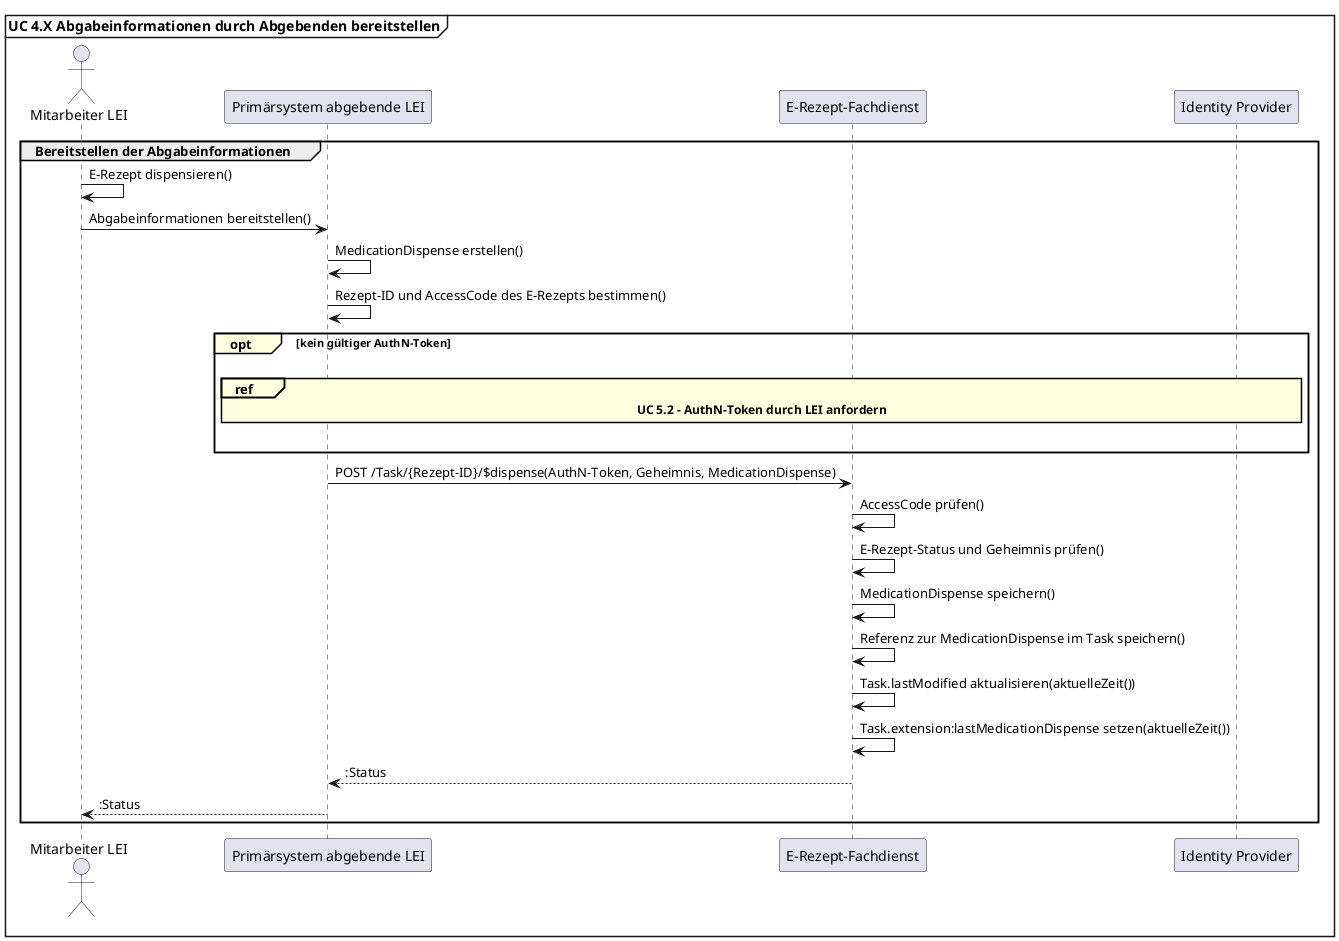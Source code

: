 @startuml Abgabeinformationen bereitstellen
skinparam sequenceReferenceBackgroundColor LightYellow
mainframe **UC 4.X Abgabeinformationen durch Abgebenden bereitstellen**

actor "Mitarbeiter LEI" as Apotheker
participant "Primärsystem abgebende LEI" as AVS
participant "E-Rezept-Fachdienst" as FD
participant "Identity Provider" as IDP


group Bereitstellen der Abgabeinformationen
Apotheker -> Apotheker: E-Rezept dispensieren()
Apotheker -> AVS: Abgabeinformationen bereitstellen()
AVS -> AVS: MedicationDispense erstellen()
AVS -> AVS: Rezept-ID und AccessCode des E-Rezepts bestimmen()
opt#LightYellow kein gültiger AuthN-Token
|||
ref#LightYellow over FD, AVS, IDP: <b>UC 5.2 - AuthN-Token durch LEI anfordern</b>
|||
end
AVS -> FD: POST /Task/{Rezept-ID}/$dispense(AuthN-Token, Geheimnis, MedicationDispense)

FD -> FD: AccessCode prüfen()
FD -> FD: E-Rezept-Status und Geheimnis prüfen()
FD -> FD: MedicationDispense speichern()
FD -> FD: Referenz zur MedicationDispense im Task speichern()
FD -> FD: Task.lastModified aktualisieren(aktuelleZeit())
FD -> FD: Task.extension:lastMedicationDispense setzen(aktuelleZeit())
FD --> AVS: :Status
AVS --> Apotheker: :Status
end

@enduml
